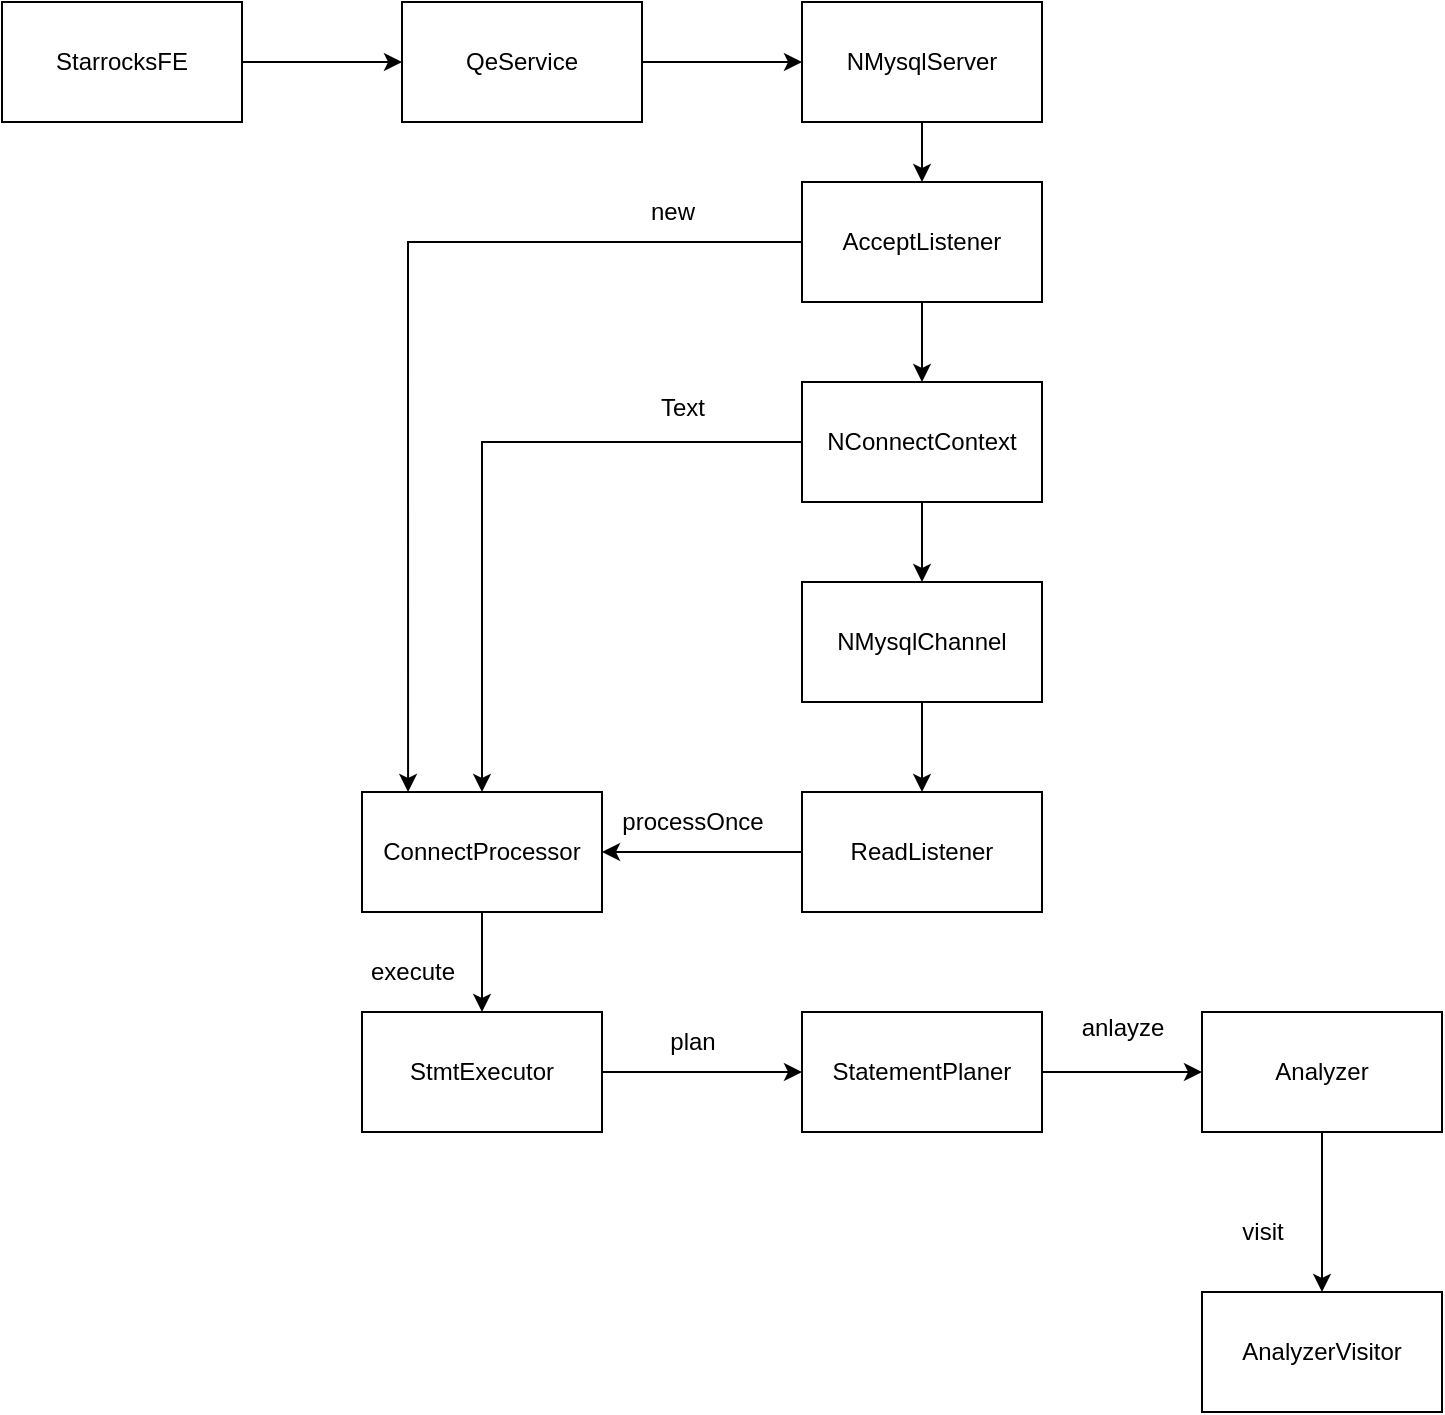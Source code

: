 <mxfile version="24.7.7">
  <diagram name="第 1 页" id="tdtTJOpiyjYbNTU55f6P">
    <mxGraphModel dx="713" dy="530" grid="1" gridSize="10" guides="1" tooltips="1" connect="1" arrows="1" fold="1" page="1" pageScale="1" pageWidth="827" pageHeight="1169" math="0" shadow="0">
      <root>
        <mxCell id="0" />
        <mxCell id="1" parent="0" />
        <mxCell id="kyx921TAOTFuDbzV7DlR-3" style="edgeStyle=orthogonalEdgeStyle;rounded=0;orthogonalLoop=1;jettySize=auto;html=1;entryX=0;entryY=0.5;entryDx=0;entryDy=0;" edge="1" parent="1" source="kyx921TAOTFuDbzV7DlR-1" target="kyx921TAOTFuDbzV7DlR-2">
          <mxGeometry relative="1" as="geometry" />
        </mxCell>
        <mxCell id="kyx921TAOTFuDbzV7DlR-1" value="StmtExecutor" style="rounded=0;whiteSpace=wrap;html=1;" vertex="1" parent="1">
          <mxGeometry x="330" y="525" width="120" height="60" as="geometry" />
        </mxCell>
        <mxCell id="kyx921TAOTFuDbzV7DlR-31" value="" style="edgeStyle=orthogonalEdgeStyle;rounded=0;orthogonalLoop=1;jettySize=auto;html=1;" edge="1" parent="1" source="kyx921TAOTFuDbzV7DlR-2" target="kyx921TAOTFuDbzV7DlR-30">
          <mxGeometry relative="1" as="geometry" />
        </mxCell>
        <mxCell id="kyx921TAOTFuDbzV7DlR-2" value="StatementPlaner" style="rounded=0;whiteSpace=wrap;html=1;" vertex="1" parent="1">
          <mxGeometry x="550" y="525" width="120" height="60" as="geometry" />
        </mxCell>
        <mxCell id="kyx921TAOTFuDbzV7DlR-4" value="plan" style="text;html=1;align=center;verticalAlign=middle;resizable=0;points=[];autosize=1;strokeColor=none;fillColor=none;" vertex="1" parent="1">
          <mxGeometry x="470" y="525" width="50" height="30" as="geometry" />
        </mxCell>
        <mxCell id="kyx921TAOTFuDbzV7DlR-6" style="edgeStyle=orthogonalEdgeStyle;rounded=0;orthogonalLoop=1;jettySize=auto;html=1;" edge="1" parent="1" source="kyx921TAOTFuDbzV7DlR-5" target="kyx921TAOTFuDbzV7DlR-1">
          <mxGeometry relative="1" as="geometry" />
        </mxCell>
        <mxCell id="kyx921TAOTFuDbzV7DlR-5" value="ConnectProcessor" style="rounded=0;whiteSpace=wrap;html=1;" vertex="1" parent="1">
          <mxGeometry x="330" y="415" width="120" height="60" as="geometry" />
        </mxCell>
        <mxCell id="kyx921TAOTFuDbzV7DlR-7" value="execute" style="text;html=1;align=center;verticalAlign=middle;resizable=0;points=[];autosize=1;strokeColor=none;fillColor=none;" vertex="1" parent="1">
          <mxGeometry x="320" y="490" width="70" height="30" as="geometry" />
        </mxCell>
        <mxCell id="kyx921TAOTFuDbzV7DlR-9" style="edgeStyle=orthogonalEdgeStyle;rounded=0;orthogonalLoop=1;jettySize=auto;html=1;entryX=1;entryY=0.5;entryDx=0;entryDy=0;" edge="1" parent="1" source="kyx921TAOTFuDbzV7DlR-8" target="kyx921TAOTFuDbzV7DlR-5">
          <mxGeometry relative="1" as="geometry" />
        </mxCell>
        <mxCell id="kyx921TAOTFuDbzV7DlR-8" value="ReadListener" style="rounded=0;whiteSpace=wrap;html=1;" vertex="1" parent="1">
          <mxGeometry x="550" y="415" width="120" height="60" as="geometry" />
        </mxCell>
        <mxCell id="kyx921TAOTFuDbzV7DlR-10" value="processOnce" style="text;html=1;align=center;verticalAlign=middle;resizable=0;points=[];autosize=1;strokeColor=none;fillColor=none;" vertex="1" parent="1">
          <mxGeometry x="450" y="415" width="90" height="30" as="geometry" />
        </mxCell>
        <mxCell id="kyx921TAOTFuDbzV7DlR-13" value="" style="edgeStyle=orthogonalEdgeStyle;rounded=0;orthogonalLoop=1;jettySize=auto;html=1;" edge="1" parent="1" source="kyx921TAOTFuDbzV7DlR-11" target="kyx921TAOTFuDbzV7DlR-12">
          <mxGeometry relative="1" as="geometry" />
        </mxCell>
        <mxCell id="kyx921TAOTFuDbzV7DlR-11" value="StarrocksFE" style="rounded=0;whiteSpace=wrap;html=1;" vertex="1" parent="1">
          <mxGeometry x="150" y="20" width="120" height="60" as="geometry" />
        </mxCell>
        <mxCell id="kyx921TAOTFuDbzV7DlR-15" value="" style="edgeStyle=orthogonalEdgeStyle;rounded=0;orthogonalLoop=1;jettySize=auto;html=1;" edge="1" parent="1" source="kyx921TAOTFuDbzV7DlR-12" target="kyx921TAOTFuDbzV7DlR-14">
          <mxGeometry relative="1" as="geometry" />
        </mxCell>
        <mxCell id="kyx921TAOTFuDbzV7DlR-12" value="QeService" style="rounded=0;whiteSpace=wrap;html=1;" vertex="1" parent="1">
          <mxGeometry x="350" y="20" width="120" height="60" as="geometry" />
        </mxCell>
        <mxCell id="kyx921TAOTFuDbzV7DlR-17" value="" style="edgeStyle=orthogonalEdgeStyle;rounded=0;orthogonalLoop=1;jettySize=auto;html=1;" edge="1" parent="1" source="kyx921TAOTFuDbzV7DlR-14" target="kyx921TAOTFuDbzV7DlR-16">
          <mxGeometry relative="1" as="geometry" />
        </mxCell>
        <mxCell id="kyx921TAOTFuDbzV7DlR-14" value="NMysqlServer" style="rounded=0;whiteSpace=wrap;html=1;" vertex="1" parent="1">
          <mxGeometry x="550" y="20" width="120" height="60" as="geometry" />
        </mxCell>
        <mxCell id="kyx921TAOTFuDbzV7DlR-19" value="" style="edgeStyle=orthogonalEdgeStyle;rounded=0;orthogonalLoop=1;jettySize=auto;html=1;" edge="1" parent="1" source="kyx921TAOTFuDbzV7DlR-16" target="kyx921TAOTFuDbzV7DlR-18">
          <mxGeometry relative="1" as="geometry">
            <Array as="points">
              <mxPoint x="610" y="170" />
              <mxPoint x="610" y="170" />
            </Array>
          </mxGeometry>
        </mxCell>
        <mxCell id="kyx921TAOTFuDbzV7DlR-20" style="edgeStyle=orthogonalEdgeStyle;rounded=0;orthogonalLoop=1;jettySize=auto;html=1;entryX=0.192;entryY=0;entryDx=0;entryDy=0;entryPerimeter=0;" edge="1" parent="1" source="kyx921TAOTFuDbzV7DlR-16" target="kyx921TAOTFuDbzV7DlR-5">
          <mxGeometry relative="1" as="geometry">
            <mxPoint x="390" y="280" as="targetPoint" />
          </mxGeometry>
        </mxCell>
        <mxCell id="kyx921TAOTFuDbzV7DlR-16" value="AcceptListener" style="rounded=0;whiteSpace=wrap;html=1;" vertex="1" parent="1">
          <mxGeometry x="550" y="110" width="120" height="60" as="geometry" />
        </mxCell>
        <mxCell id="kyx921TAOTFuDbzV7DlR-22" style="edgeStyle=orthogonalEdgeStyle;rounded=0;orthogonalLoop=1;jettySize=auto;html=1;entryX=0.5;entryY=0;entryDx=0;entryDy=0;" edge="1" parent="1" source="kyx921TAOTFuDbzV7DlR-18" target="kyx921TAOTFuDbzV7DlR-5">
          <mxGeometry relative="1" as="geometry" />
        </mxCell>
        <mxCell id="kyx921TAOTFuDbzV7DlR-28" value="" style="edgeStyle=orthogonalEdgeStyle;rounded=0;orthogonalLoop=1;jettySize=auto;html=1;" edge="1" parent="1" source="kyx921TAOTFuDbzV7DlR-18" target="kyx921TAOTFuDbzV7DlR-27">
          <mxGeometry relative="1" as="geometry" />
        </mxCell>
        <mxCell id="kyx921TAOTFuDbzV7DlR-18" value="NConnectContext" style="rounded=0;whiteSpace=wrap;html=1;" vertex="1" parent="1">
          <mxGeometry x="550" y="210" width="120" height="60" as="geometry" />
        </mxCell>
        <mxCell id="kyx921TAOTFuDbzV7DlR-23" value="new" style="text;html=1;align=center;verticalAlign=middle;resizable=0;points=[];autosize=1;strokeColor=none;fillColor=none;" vertex="1" parent="1">
          <mxGeometry x="460" y="110" width="50" height="30" as="geometry" />
        </mxCell>
        <mxCell id="kyx921TAOTFuDbzV7DlR-24" value="Text" style="text;html=1;align=center;verticalAlign=middle;resizable=0;points=[];autosize=1;strokeColor=none;fillColor=none;" vertex="1" parent="1">
          <mxGeometry x="465" y="208" width="50" height="30" as="geometry" />
        </mxCell>
        <mxCell id="kyx921TAOTFuDbzV7DlR-29" style="edgeStyle=orthogonalEdgeStyle;rounded=0;orthogonalLoop=1;jettySize=auto;html=1;entryX=0.5;entryY=0;entryDx=0;entryDy=0;" edge="1" parent="1" source="kyx921TAOTFuDbzV7DlR-27" target="kyx921TAOTFuDbzV7DlR-8">
          <mxGeometry relative="1" as="geometry" />
        </mxCell>
        <mxCell id="kyx921TAOTFuDbzV7DlR-27" value="NMysqlChannel" style="rounded=0;whiteSpace=wrap;html=1;" vertex="1" parent="1">
          <mxGeometry x="550" y="310" width="120" height="60" as="geometry" />
        </mxCell>
        <mxCell id="kyx921TAOTFuDbzV7DlR-34" value="" style="edgeStyle=orthogonalEdgeStyle;rounded=0;orthogonalLoop=1;jettySize=auto;html=1;" edge="1" parent="1" source="kyx921TAOTFuDbzV7DlR-30" target="kyx921TAOTFuDbzV7DlR-33">
          <mxGeometry relative="1" as="geometry" />
        </mxCell>
        <mxCell id="kyx921TAOTFuDbzV7DlR-30" value="Analyzer" style="rounded=0;whiteSpace=wrap;html=1;" vertex="1" parent="1">
          <mxGeometry x="750" y="525" width="120" height="60" as="geometry" />
        </mxCell>
        <mxCell id="kyx921TAOTFuDbzV7DlR-32" value="anlayze" style="text;html=1;align=center;verticalAlign=middle;resizable=0;points=[];autosize=1;strokeColor=none;fillColor=none;" vertex="1" parent="1">
          <mxGeometry x="680" y="518" width="60" height="30" as="geometry" />
        </mxCell>
        <mxCell id="kyx921TAOTFuDbzV7DlR-33" value="AnalyzerVisitor" style="rounded=0;whiteSpace=wrap;html=1;" vertex="1" parent="1">
          <mxGeometry x="750" y="665" width="120" height="60" as="geometry" />
        </mxCell>
        <mxCell id="kyx921TAOTFuDbzV7DlR-36" value="visit" style="text;html=1;align=center;verticalAlign=middle;resizable=0;points=[];autosize=1;strokeColor=none;fillColor=none;" vertex="1" parent="1">
          <mxGeometry x="760" y="620" width="40" height="30" as="geometry" />
        </mxCell>
      </root>
    </mxGraphModel>
  </diagram>
</mxfile>

